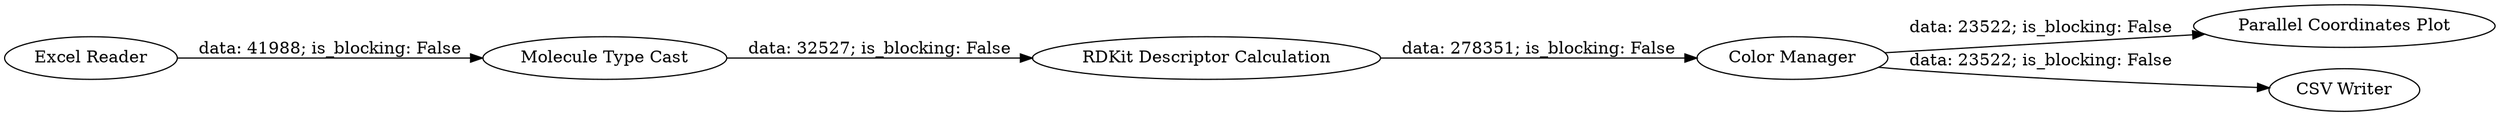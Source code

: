 digraph {
	"4691517336666030413_12" [label="Excel Reader"]
	"4691517336666030413_9" [label="Parallel Coordinates Plot"]
	"4691517336666030413_8" [label="RDKit Descriptor Calculation"]
	"4691517336666030413_7" [label="Molecule Type Cast"]
	"4691517336666030413_11" [label="CSV Writer"]
	"4691517336666030413_10" [label="Color Manager"]
	"4691517336666030413_7" -> "4691517336666030413_8" [label="data: 32527; is_blocking: False"]
	"4691517336666030413_10" -> "4691517336666030413_11" [label="data: 23522; is_blocking: False"]
	"4691517336666030413_8" -> "4691517336666030413_10" [label="data: 278351; is_blocking: False"]
	"4691517336666030413_12" -> "4691517336666030413_7" [label="data: 41988; is_blocking: False"]
	"4691517336666030413_10" -> "4691517336666030413_9" [label="data: 23522; is_blocking: False"]
	rankdir=LR
}
